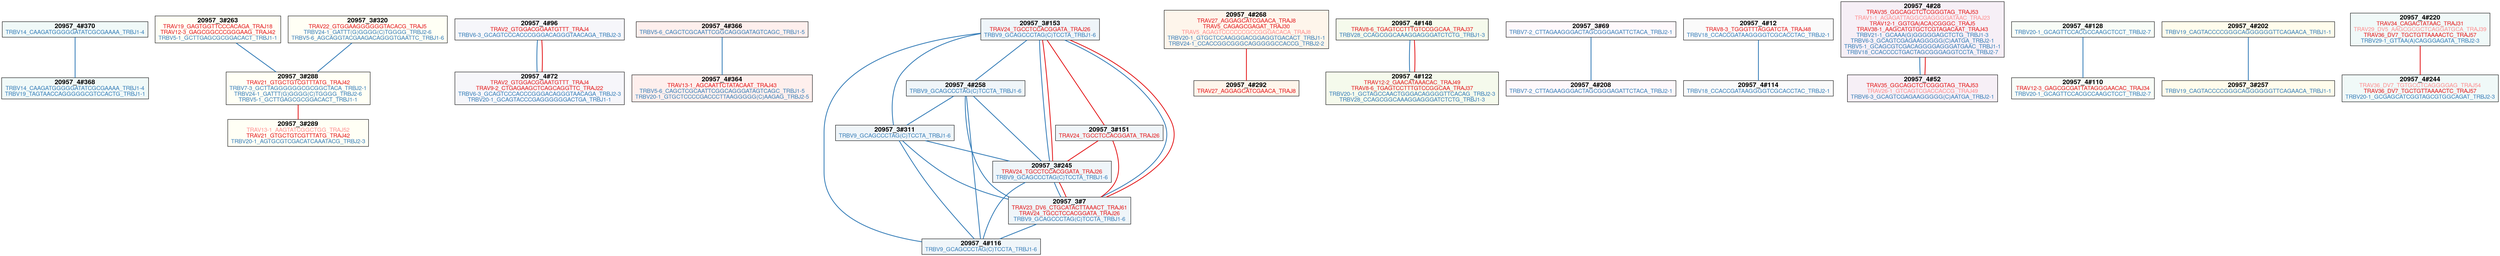 graph "" {
"20957_4#370" [fillcolor="#8dd3c720", fontname="helvetica neue", label=<<FONT POINT-SIZE="16"><B>20957_4#370</B></FONT><BR/><FONT COLOR = "#377eb8">TRBV14_CAAGATGGGGGATATCGCGAAAA_TRBJ1-4</FONT>>, shape=box, style=filled];
"20957_3#263" [fillcolor="#ffffb320", fontname="helvetica neue", label=<<FONT POINT-SIZE="16"><B>20957_3#263</B></FONT><BR/><FONT COLOR = "#e41a1c">TRAV19_GAGTGGTTCCCACAGA_TRAJ18</FONT><BR/><FONT COLOR = "#e41a1c">TRAV12-3_GAGCGGCCCGGGAAG_TRAJ42</FONT><BR/><FONT COLOR = "#377eb8">TRBV5-1_GCTTGAGCGCGGACACT_TRBJ1-1</FONT>>, shape=box, style=filled];
"20957_4#96" [fillcolor="#bebada20", fontname="helvetica neue", label=<<FONT POINT-SIZE="16"><B>20957_4#96</B></FONT><BR/><FONT COLOR = "#e41a1c">TRAV2_GTGGACGGAATGTTT_TRAJ4</FONT><BR/><FONT COLOR = "#377eb8">TRBV6-3_GCAGTCCCACCCGGGACAGGGTAACAGA_TRBJ2-3</FONT>>, shape=box, style=filled];
"20957_4#366" [fillcolor="#fb807220", fontname="helvetica neue", label=<<FONT POINT-SIZE="16"><B>20957_4#366</B></FONT><BR/><FONT COLOR = "#377eb8">TRBV5-6_CAGCTCGCAATTCGGCAGGGATAGTCAGC_TRBJ1-5</FONT>>, shape=box, style=filled];
"20957_3#153" [fillcolor="#80b1d320", fontname="helvetica neue", label=<<FONT POINT-SIZE="16"><B>20957_3#153</B></FONT><BR/><FONT COLOR = "#e41a1c">TRAV24_TGCCTCCACGGATA_TRAJ26</FONT><BR/><FONT COLOR = "#377eb8">TRBV9_GCAGCCCTAG(C)TCCTA_TRBJ1-6</FONT>>, shape=box, style=filled];
"20957_4#258" [fillcolor="#80b1d320", fontname="helvetica neue", label=<<FONT POINT-SIZE="16"><B>20957_4#258</B></FONT><BR/><FONT COLOR = "#377eb8">TRBV9_GCAGCCCTAG(C)TCCTA_TRBJ1-6</FONT>>, shape=box, style=filled];
"20957_4#364" [fillcolor="#fb807220", fontname="helvetica neue", label=<<FONT POINT-SIZE="16"><B>20957_4#364</B></FONT><BR/><FONT COLOR = "#e41a1c">TRAV13-1_AGCAATTCTATACAAT_TRAJ43</FONT><BR/><FONT COLOR = "#377eb8">TRBV5-6_CAGCTCGCAATTCGGCAGGGATAGTCAGC_TRBJ1-5</FONT><BR/><FONT COLOR = "#377eb8">TRBV20-1_GTGCTCCCCGACCCTTAAGGGGG(C)AAGAG_TRBJ2-5</FONT>>, shape=box, style=filled];
"20957_4#268" [fillcolor="#fdb46220", fontname="helvetica neue", label=<<FONT POINT-SIZE="16"><B>20957_4#268</B></FONT><BR/><FONT COLOR = "#e41a1c">TRAV27_AGGAGCATCGAACA_TRAJ8</FONT><BR/><FONT COLOR = "#e41a1c">TRAV5_CAGAGCGAGAT_TRAJ30</FONT><BR/><FONT COLOR = "#ff8e8f">TRAV5_AGAGTCCCCCCGCCGGGACACA_TRAJ8</FONT><BR/><FONT COLOR = "#377eb8">TRBV20-1_GTGCTCCAAGGGACGGAGGTGACACT_TRBJ1-1</FONT><BR/><FONT COLOR = "#377eb8">TRBV24-1_CCACCGGCGGGCAGGGGGCCACCG_TRBJ2-2</FONT>>, shape=box, style=filled];
"20957_4#148" [fillcolor="#b3de6920", fontname="helvetica neue", label=<<FONT POINT-SIZE="16"><B>20957_4#148</B></FONT><BR/><FONT COLOR = "#e41a1c">TRAV8-6_TGAGTCCTTTGTCCGGCAA_TRAJ37</FONT><BR/><FONT COLOR = "#377eb8">TRBV28_CCAGCGGCAAAGGAGGGATCTCTG_TRBJ1-3</FONT>>, shape=box, style=filled];
"20957_4#122" [fillcolor="#b3de6920", fontname="helvetica neue", label=<<FONT POINT-SIZE="16"><B>20957_4#122</B></FONT><BR/><FONT COLOR = "#e41a1c">TRAV12-2_GAACATAAACAC_TRAJ49</FONT><BR/><FONT COLOR = "#e41a1c">TRAV8-6_TGAGTCCTTTGTCCGGCAA_TRAJ37</FONT><BR/><FONT COLOR = "#377eb8">TRBV20-1_GCTAGCCAACTGGGACAGGGGTTCACAG_TRBJ2-3</FONT><BR/><FONT COLOR = "#377eb8">TRBV28_CCAGCGGCAAAGGAGGGATCTCTG_TRBJ1-3</FONT>>, shape=box, style=filled];
"20957_4#72" [fillcolor="#bebada20", fontname="helvetica neue", label=<<FONT POINT-SIZE="16"><B>20957_4#72</B></FONT><BR/><FONT COLOR = "#e41a1c">TRAV2_GTGGACGGAATGTTT_TRAJ4</FONT><BR/><FONT COLOR = "#e41a1c">TRAV9-2_CTGAGAAGCTCAGCAGGTTC_TRAJ22</FONT><BR/><FONT COLOR = "#377eb8">TRBV6-3_GCAGTCCCACCCGGGACAGGGTAACAGA_TRBJ2-3</FONT><BR/><FONT COLOR = "#377eb8">TRBV20-1_GCAGTACCCGAGGGGGGACTGA_TRBJ1-1</FONT>>, shape=box, style=filled];
"20957_3#69" [fillcolor="#fccde520", fontname="helvetica neue", label=<<FONT POINT-SIZE="16"><B>20957_3#69</B></FONT><BR/><FONT COLOR = "#377eb8">TRBV7-2_CTTAGAAGGGACTAGCGGGAGATTCTACA_TRBJ2-1</FONT>>, shape=box, style=filled];
"20957_4#208" [fillcolor="#fccde520", fontname="helvetica neue", label=<<FONT POINT-SIZE="16"><B>20957_4#208</B></FONT><BR/><FONT COLOR = "#377eb8">TRBV7-2_CTTAGAAGGGACTAGCGGGAGATTCTACA_TRBJ2-1</FONT>>, shape=box, style=filled];
"20957_4#12" [fillcolor="#d9d9d920", fontname="helvetica neue", label=<<FONT POINT-SIZE="16"><B>20957_4#12</B></FONT><BR/><FONT COLOR = "#e41a1c">TRAV8-3_TGGGTTTAGGATCTA_TRAJ48</FONT><BR/><FONT COLOR = "#377eb8">TRBV18_CCACCGATAAGGGGTCGCACCTAC_TRBJ2-1</FONT>>, shape=box, style=filled];
"20957_4#28" [fillcolor="#bc80bd20", fontname="helvetica neue", label=<<FONT POINT-SIZE="16"><B>20957_4#28</B></FONT><BR/><FONT COLOR = "#e41a1c">TRAV35_GGCAGCTCTCGGGTAG_TRAJ53</FONT><BR/><FONT COLOR = "#ff8e8f">TRAV1-1_AGAGATTAGGCGAGGGGATAAC_TRAJ23</FONT><BR/><FONT COLOR = "#e41a1c">TRAV12-1_GGTGA(ACA)CGGGC_TRAJ5</FONT><BR/><FONT COLOR = "#e41a1c">TRAV38-1_AAGCATGTGCTCGTAGACAAT_TRAJ43</FONT><BR/><FONT COLOR = "#377eb8">TRBV21-1_GCAAA(G)GGGGGAGCTCTG_TRBJ1-3</FONT><BR/><FONT COLOR = "#377eb8">TRBV6-3_GCAGTCGAGAAGGGGG(C)AATGA_TRBJ2-1</FONT><BR/><FONT COLOR = "#377eb8">TRBV5-1_GCAGCGTCGACAGGGGAGGGATGAAC_TRBJ1-1</FONT><BR/><FONT COLOR = "#377eb8">TRBV18_CCACCCCTGACTAGCGGGAGGTCCTA_TRBJ2-7</FONT>>, shape=box, style=filled];
"20957_3#151" [fillcolor="#80b1d320", fontname="helvetica neue", label=<<FONT POINT-SIZE="16"><B>20957_3#151</B></FONT><BR/><FONT COLOR = "#e41a1c">TRAV24_TGCCTCCACGGATA_TRAJ26</FONT>>, shape=box, style=filled];
"20957_4#128" [fillcolor="#ccebc520", fontname="helvetica neue", label=<<FONT POINT-SIZE="16"><B>20957_4#128</B></FONT><BR/><FONT COLOR = "#377eb8">TRBV20-1_GCAGTTCCACGCCAAGCTCCT_TRBJ2-7</FONT>>, shape=box, style=filled];
"20957_4#114" [fillcolor="#d9d9d920", fontname="helvetica neue", label=<<FONT POINT-SIZE="16"><B>20957_4#114</B></FONT><BR/><FONT COLOR = "#377eb8">TRBV18_CCACCGATAAGGGGTCGCACCTAC_TRBJ2-1</FONT>>, shape=box, style=filled];
"20957_4#110" [fillcolor="#ccebc520", fontname="helvetica neue", label=<<FONT POINT-SIZE="16"><B>20957_4#110</B></FONT><BR/><FONT COLOR = "#e41a1c">TRAV12-3_GAGCGCGATTATAGGGAACAC_TRAJ34</FONT><BR/><FONT COLOR = "#377eb8">TRBV20-1_GCAGTTCCACGCCAAGCTCCT_TRBJ2-7</FONT>>, shape=box, style=filled];
"20957_3#311" [fillcolor="#80b1d320", fontname="helvetica neue", label=<<FONT POINT-SIZE="16"><B>20957_3#311</B></FONT><BR/><FONT COLOR = "#377eb8">TRBV9_GCAGCCCTAG(C)TCCTA_TRBJ1-6</FONT>>, shape=box, style=filled];
"20957_4#202" [fillcolor="#ffed6f20", fontname="helvetica neue", label=<<FONT POINT-SIZE="16"><B>20957_4#202</B></FONT><BR/><FONT COLOR = "#377eb8">TRBV19_CAGTACCCCGGGCAGGGGGGTTCAGAACA_TRBJ1-1</FONT>>, shape=box, style=filled];
"20957_3#320" [fillcolor="#ffffb320", fontname="helvetica neue", label=<<FONT POINT-SIZE="16"><B>20957_3#320</B></FONT><BR/><FONT COLOR = "#e41a1c">TRAV22_GTGGAAGGGGGGTACACG_TRAJ5</FONT><BR/><FONT COLOR = "#377eb8">TRBV24-1_GATTT(G)GGGG(C)TGGGG_TRBJ2-6</FONT><BR/><FONT COLOR = "#377eb8">TRBV5-6_AGCAGGTACGAAGACAGGGTGAATTC_TRBJ1-6</FONT>>, shape=box, style=filled];
"20957_3#245" [fillcolor="#80b1d320", fontname="helvetica neue", label=<<FONT POINT-SIZE="16"><B>20957_3#245</B></FONT><BR/><FONT COLOR = "#e41a1c">TRAV24_TGCCTCCACGGATA_TRAJ26</FONT><BR/><FONT COLOR = "#377eb8">TRBV9_GCAGCCCTAG(C)TCCTA_TRBJ1-6</FONT>>, shape=box, style=filled];
"20957_3#7" [fillcolor="#80b1d320", fontname="helvetica neue", label=<<FONT POINT-SIZE="16"><B>20957_3#7</B></FONT><BR/><FONT COLOR = "#e41a1c">TRAV23_DV6_CTGCATACTTAAACT_TRAJ61</FONT><BR/><FONT COLOR = "#e41a1c">TRAV24_TGCCTCCACGGATA_TRAJ26</FONT><BR/><FONT COLOR = "#377eb8">TRBV9_GCAGCCCTAG(C)TCCTA_TRBJ1-6</FONT>>, shape=box, style=filled];
"20957_3#288" [fillcolor="#ffffb320", fontname="helvetica neue", label=<<FONT POINT-SIZE="16"><B>20957_3#288</B></FONT><BR/><FONT COLOR = "#e41a1c">TRAV21_GTGCTGTCGTTTATG_TRAJ42</FONT><BR/><FONT COLOR = "#377eb8">TRBV7-3_GCTTAGGGGGGCGCGGCTACA_TRBJ2-1</FONT><BR/><FONT COLOR = "#377eb8">TRBV24-1_GATTT(G)GGGG(C)TGGGG_TRBJ2-6</FONT><BR/><FONT COLOR = "#377eb8">TRBV5-1_GCTTGAGCGCGGACACT_TRBJ1-1</FONT>>, shape=box, style=filled];
"20957_4#220" [fillcolor="#8dd3c720", fontname="helvetica neue", label=<<FONT POINT-SIZE="16"><B>20957_4#220</B></FONT><BR/><FONT COLOR = "#e41a1c">TRAV34_CAGACTATAAC_TRAJ31</FONT><BR/><FONT COLOR = "#ff8e8f">TRAV29_DV5_AAGCGCGCTCAGGATGCA_TRAJ39</FONT><BR/><FONT COLOR = "#e41a1c">TRAV36_DV7_TGCTGTTAAAACTC_TRAJ57</FONT><BR/><FONT COLOR = "#377eb8">TRBV29-1_GTTAA(A)CAGGGAGATA_TRBJ2-3</FONT>>, shape=box, style=filled];
"20957_4#52" [fillcolor="#bc80bd20", fontname="helvetica neue", label=<<FONT POINT-SIZE="16"><B>20957_4#52</B></FONT><BR/><FONT COLOR = "#e41a1c">TRAV35_GGCAGCTCTCGGGTAG_TRAJ53</FONT><BR/><FONT COLOR = "#ff8e8f">TRAV26-1_GTCAGTCGACCACCG_TRAJ49</FONT><BR/><FONT COLOR = "#377eb8">TRBV6-3_GCAGTCGAGAAGGGGG(C)AATGA_TRBJ2-1</FONT>>, shape=box, style=filled];
"20957_4#116" [fillcolor="#80b1d320", fontname="helvetica neue", label=<<FONT POINT-SIZE="16"><B>20957_4#116</B></FONT><BR/><FONT COLOR = "#377eb8">TRBV9_GCAGCCCTAG(C)TCCTA_TRBJ1-6</FONT>>, shape=box, style=filled];
"20957_4#292" [fillcolor="#fdb46220", fontname="helvetica neue", label=<<FONT POINT-SIZE="16"><B>20957_4#292</B></FONT><BR/><FONT COLOR = "#e41a1c">TRAV27_AGGAGCATCGAACA_TRAJ8</FONT>>, shape=box, style=filled];
"20957_3#257" [fillcolor="#ffed6f20", fontname="helvetica neue", label=<<FONT POINT-SIZE="16"><B>20957_3#257</B></FONT><BR/><FONT COLOR = "#377eb8">TRBV19_CAGTACCCCGGGCAGGGGGGTTCAGAACA_TRBJ1-1</FONT>>, shape=box, style=filled];
"20957_4#244" [fillcolor="#8dd3c720", fontname="helvetica neue", label=<<FONT POINT-SIZE="16"><B>20957_4#244</B></FONT><BR/><FONT COLOR = "#ff8e8f">TRAV36_DV7_TGTGCCTCAGGGGAG_TRAJ54</FONT><BR/><FONT COLOR = "#e41a1c">TRAV36_DV7_TGCTGTTAAAACTC_TRAJ57</FONT><BR/><FONT COLOR = "#377eb8">TRBV20-1_GCGAGCATCGGTAGCGTGGCAGAT_TRBJ2-3</FONT>>, shape=box, style=filled];
"20957_3#289" [fillcolor="#ffffb320", fontname="helvetica neue", label=<<FONT POINT-SIZE="16"><B>20957_3#289</B></FONT><BR/><FONT COLOR = "#ff8e8f">TRAV13-1_AAGTATCGGCTGG_TRAJ52</FONT><BR/><FONT COLOR = "#e41a1c">TRAV21_GTGCTGTCGTTTATG_TRAJ42</FONT><BR/><FONT COLOR = "#377eb8">TRBV20-1_AGTGCGTCGACATCAAATACG_TRBJ2-3</FONT>>, shape=box, style=filled];
"20957_4#368" [fillcolor="#8dd3c720", fontname="helvetica neue", label=<<FONT POINT-SIZE="16"><B>20957_4#368</B></FONT><BR/><FONT COLOR = "#377eb8">TRBV14_CAAGATGGGGGATATCGCGAAAA_TRBJ1-4</FONT><BR/><FONT COLOR = "#377eb8">TRBV19_TAGTAACCAGGGGGCGTCCACTG_TRBJ1-1</FONT>>, shape=box, style=filled];
"20957_4#370" -- "20957_4#368"  [color="#377eb8", key=B, penwidth=2, weight=1];
"20957_3#263" -- "20957_3#288"  [color="#377eb8", key=B, penwidth=2, weight=1];
"20957_4#96" -- "20957_4#72"  [color="#377eb8", key=B, penwidth=2, weight=1];
"20957_4#96" -- "20957_4#72"  [color="#e41a1c", key=A, penwidth=2, weight=1];
"20957_4#366" -- "20957_4#364"  [color="#377eb8", key=B, penwidth=2, weight=1];
"20957_3#153" -- "20957_3#245"  [color="#377eb8", key=B, penwidth=2, weight=1];
"20957_3#153" -- "20957_3#245"  [color="#e41a1c", key=A, penwidth=2, weight=1];
"20957_3#153" -- "20957_3#311"  [color="#377eb8", key=B, penwidth=2, weight=1];
"20957_3#153" -- "20957_3#151"  [color="#e41a1c", key=A, penwidth=2, weight=1];
"20957_3#153" -- "20957_3#7"  [color="#377eb8", key=B, penwidth=2, weight=1];
"20957_3#153" -- "20957_3#7"  [color="#e41a1c", key=A, penwidth=2, weight=1];
"20957_3#153" -- "20957_4#116"  [color="#377eb8", key=B, penwidth=2, weight=1];
"20957_3#153" -- "20957_4#258"  [color="#377eb8", key=B, penwidth=2, weight=1];
"20957_4#258" -- "20957_3#311"  [color="#377eb8", key=B, penwidth=2, weight=1];
"20957_4#258" -- "20957_3#7"  [color="#377eb8", key=B, penwidth=2, weight=1];
"20957_4#258" -- "20957_4#116"  [color="#377eb8", key=B, penwidth=2, weight=1];
"20957_4#258" -- "20957_3#245"  [color="#377eb8", key=B, penwidth=2, weight=1];
"20957_4#268" -- "20957_4#292"  [color="#e41a1c", key=A, penwidth=2, weight=1];
"20957_4#148" -- "20957_4#122"  [color="#377eb8", key=B, penwidth=2, weight=1];
"20957_4#148" -- "20957_4#122"  [color="#e41a1c", key=A, penwidth=2, weight=1];
"20957_3#69" -- "20957_4#208"  [color="#377eb8", key=B, penwidth=2, weight=1];
"20957_4#12" -- "20957_4#114"  [color="#377eb8", key=B, penwidth=2, weight=1];
"20957_4#28" -- "20957_4#52"  [color="#377eb8", key=B, penwidth=2, weight=1];
"20957_4#28" -- "20957_4#52"  [color="#e41a1c", key=A, penwidth=2, weight=1];
"20957_3#151" -- "20957_3#245"  [color="#e41a1c", key=A, penwidth=2, weight=1];
"20957_3#151" -- "20957_3#7"  [color="#e41a1c", key=A, penwidth=2, weight=1];
"20957_4#128" -- "20957_4#110"  [color="#377eb8", key=B, penwidth=2, weight=1];
"20957_3#311" -- "20957_3#245"  [color="#377eb8", key=B, penwidth=2, weight=1];
"20957_3#311" -- "20957_3#7"  [color="#377eb8", key=B, penwidth=2, weight=1];
"20957_3#311" -- "20957_4#116"  [color="#377eb8", key=B, penwidth=2, weight=1];
"20957_4#202" -- "20957_3#257"  [color="#377eb8", key=B, penwidth=2, weight=1];
"20957_3#320" -- "20957_3#288"  [color="#377eb8", key=B, penwidth=2, weight=1];
"20957_3#245" -- "20957_3#7"  [color="#377eb8", key=B, penwidth=2, weight=1];
"20957_3#245" -- "20957_3#7"  [color="#e41a1c", key=A, penwidth=2, weight=1];
"20957_3#245" -- "20957_4#116"  [color="#377eb8", key=B, penwidth=2, weight=1];
"20957_3#7" -- "20957_4#116"  [color="#377eb8", key=B, penwidth=2, weight=1];
"20957_3#288" -- "20957_3#289"  [color="#e41a1c", key=A, penwidth=2, weight=1];
"20957_4#220" -- "20957_4#244"  [color="#e41a1c", key=A, penwidth=2, weight=1];
}
